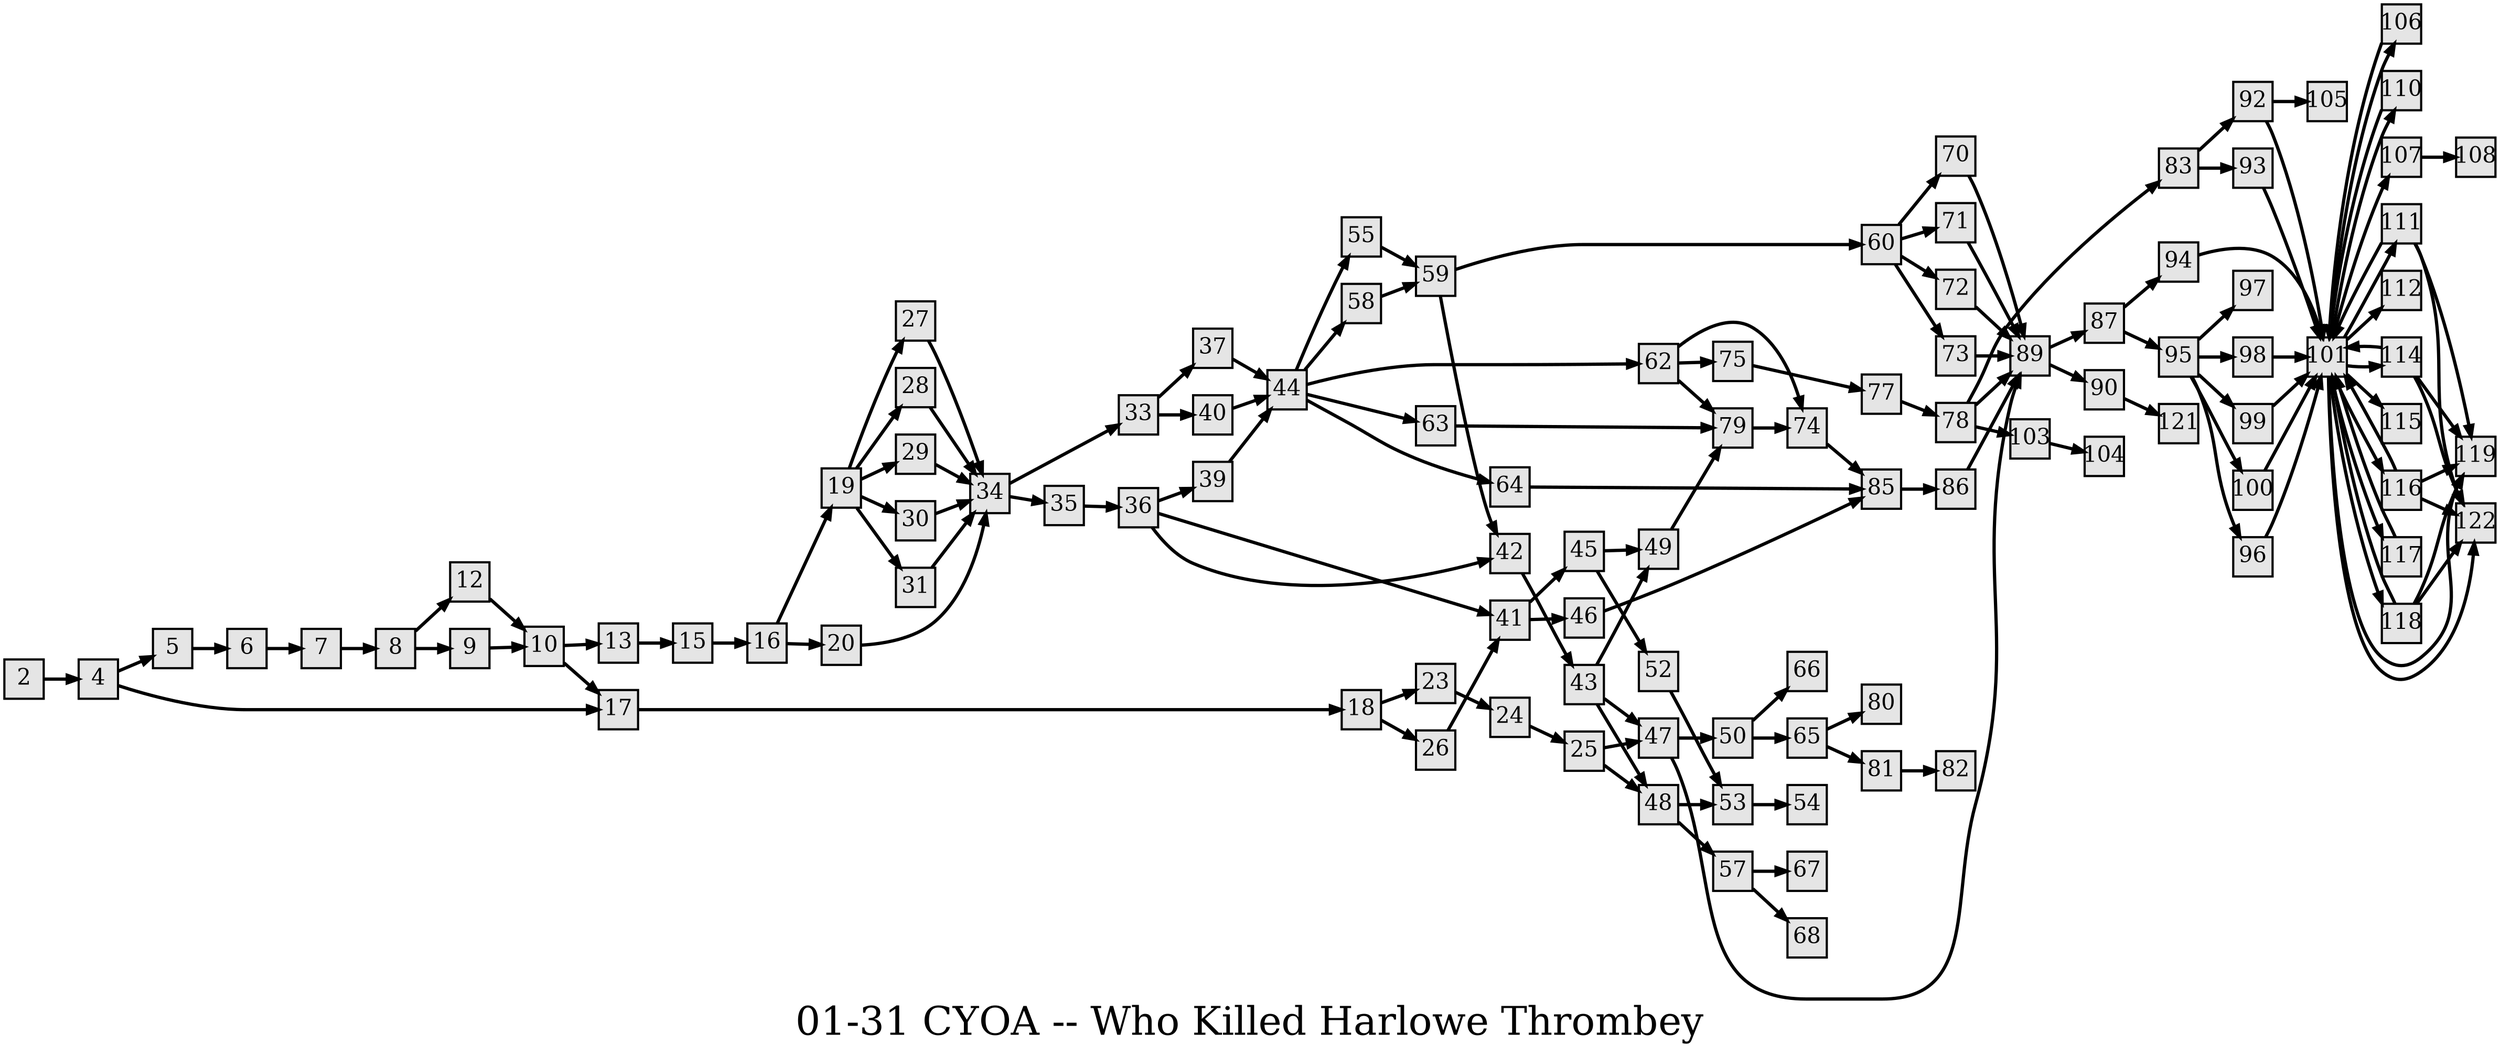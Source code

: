 digraph g{
  graph [ label="01-31 CYOA -- Who Killed Harlowe Thrombey" rankdir=LR, ordering=out, fontsize=36, nodesep="0.35", ranksep="0.45"];
  node  [shape=rect, penwidth=2, fontsize=20, style=filled, fillcolor=grey90, margin="0,0", labelfloat=true, regular=true, fixedsize=true];
  edge  [labelfloat=true, penwidth=3, fontsize=12];
  // ---;
  // group  : Katz;
  // id     : 01-31;
  // gbid   : 516;
  // series : CYOA;
  // title  : Who Killed Harlowe Thrombey?;
  // author : Edward Packard;
  // credit:;
  // - name : Juliet Way-Henthorn;
  // role : encoder;
  // date : 2017-08-17;
  // - name : Jeremy Douglass;
  // role : editor;
  // date : 2017-10-19;
  // render:;
  // - name   : small;
  // styles : gvStyles-small.txt;
  // engine : dot;
  // comment: >;
  
  // ---;
  
  // From | To | Label;
  
  2 -> 4;
  4 -> 5;
  4 -> 17;
  5 -> 6;
  6 -> 7;
  7 -> 8;
  8 -> 12;
  8 -> 9;
  9 -> 10;
  10 -> 13;
  10 -> 17;
  12 -> 10;
  13 -> 15;
  15 -> 16;
  16 -> 19;
  16 -> 20;
  17 -> 18;
  18 -> 23;
  18 -> 26;
  19 -> 27;
  19 -> 28;
  19 -> 29;
  19 -> 30;
  19 -> 31;
  20 -> 34;
  23 -> 24;
  24 -> 25;
  25 -> 47;
  25 -> 48;
  26 -> 41;
  27 -> 34;
  28 -> 34;
  29 -> 34;
  30 -> 34;
  31 -> 34;
  33 -> 37;
  33 -> 40;
  34 -> 33;
  34 -> 35;
  35 -> 36;
  36 -> 39;
  36 -> 41;
  36 -> 42;
  37 -> 44;
  39 -> 44;
  40 -> 44;
  41 -> 45;
  41 -> 46;
  42 -> 43;
  43 -> 47;
  43 -> 48;
  43 -> 49;
  44 -> 55;
  44 -> 58;
  44 -> 62;
  44 -> 63;
  44 -> 64;
  45 -> 49;
  45 -> 52;
  46 -> 85;
  47 -> 50;
  47 -> 89;
  48 -> 53;
  48 -> 57;
  49 -> 79;
  50 -> 65;
  50 -> 66;
  52 -> 53;
  53 -> 54;
  55 -> 59;
  57 -> 67;
  57 -> 68;
  58 -> 59;
  59 -> 60;
  59 -> 42;
  60 -> 70;
  60 -> 71;
  60 -> 72;
  60 -> 73;
  62 -> 74;
  62 -> 75;
  62 -> 79;
  63 -> 79;
  64 -> 85;
  65 -> 80;
  65 -> 81;
  70 -> 89;
  71 -> 89;
  72 -> 89;
  73 -> 89;
  74 -> 85;
  75 -> 77;
  77 -> 78;
  78 -> 83;
  78 -> 89;
  78 -> 103;
  79 -> 74;
  81 -> 82;
  83 -> 92;
  83 -> 93;
  85 -> 86;
  86 -> 89;
  87 -> 94;
  87 -> 95;
  89 -> 87;
  89 -> 90;
  90 -> 121;
  92 -> 105;
  92 -> 101;
  93 -> 101;
  94 -> 101;
  95 -> 97;
  95 -> 98;
  95 -> 99;
  95 -> 100;
  95 -> 96;
  96 -> 101;
  98 -> 101;
  99 -> 101;
  100 -> 101;
  101 -> 106;
  101 -> 110;
  101 -> 107;
  101 -> 111;
  101 -> 112;
  101 -> 114;
  101 -> 115;
  101 -> 116;
  101 -> 117;
  101 -> 118;
  101 -> 119;
  101 -> 122;
  103 -> 104;
  106 -> 101;
  107 -> 108;
  110 -> 101;
  111 -> 101;
  111 -> 119;
  111 -> 122;
  114 -> 101;
  114 -> 119;
  114 -> 122;
  116 -> 101;
  116 -> 119;
  116 -> 122;
  117 -> 101;
  118 -> 101;
  118 -> 119;
  118 -> 122;
}

